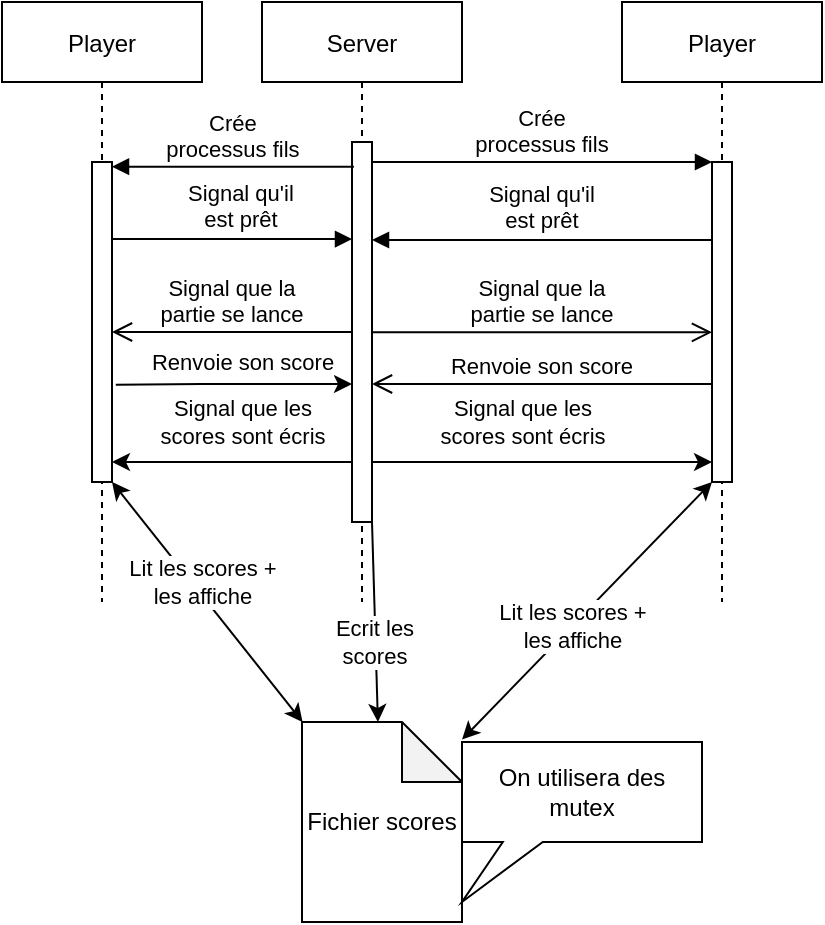<mxfile version="13.7.6" type="device"><diagram id="kgpKYQtTHZ0yAKxKKP6v" name="Page-1"><mxGraphModel dx="1495" dy="370" grid="1" gridSize="10" guides="1" tooltips="1" connect="1" arrows="1" fold="1" page="1" pageScale="1" pageWidth="850" pageHeight="1100" math="0" shadow="0"><root><mxCell id="0"/><mxCell id="1" parent="0"/><mxCell id="3nuBFxr9cyL0pnOWT2aG-1" value="Server" style="shape=umlLifeline;perimeter=lifelinePerimeter;container=1;collapsible=0;recursiveResize=0;rounded=0;shadow=0;strokeWidth=1;" parent="1" vertex="1"><mxGeometry x="120" y="80" width="100" height="300" as="geometry"/></mxCell><mxCell id="3nuBFxr9cyL0pnOWT2aG-2" value="" style="points=[];perimeter=orthogonalPerimeter;rounded=0;shadow=0;strokeWidth=1;" parent="3nuBFxr9cyL0pnOWT2aG-1" vertex="1"><mxGeometry x="45" y="70" width="10" height="190" as="geometry"/></mxCell><mxCell id="3nuBFxr9cyL0pnOWT2aG-5" value="Player" style="shape=umlLifeline;perimeter=lifelinePerimeter;container=1;collapsible=0;recursiveResize=0;rounded=0;shadow=0;strokeWidth=1;" parent="1" vertex="1"><mxGeometry x="300" y="80" width="100" height="300" as="geometry"/></mxCell><mxCell id="3nuBFxr9cyL0pnOWT2aG-6" value="" style="points=[];perimeter=orthogonalPerimeter;rounded=0;shadow=0;strokeWidth=1;" parent="3nuBFxr9cyL0pnOWT2aG-5" vertex="1"><mxGeometry x="45" y="80" width="10" height="160" as="geometry"/></mxCell><mxCell id="3nuBFxr9cyL0pnOWT2aG-7" value="Renvoie son score" style="verticalAlign=bottom;endArrow=open;endSize=8;exitX=0;exitY=0.95;shadow=0;strokeWidth=1;" parent="1" edge="1"><mxGeometry relative="1" as="geometry"><mxPoint x="175" y="271.0" as="targetPoint"/><mxPoint x="345" y="271.0" as="sourcePoint"/></mxGeometry></mxCell><mxCell id="3nuBFxr9cyL0pnOWT2aG-8" value="Crée&#xA;processus fils" style="verticalAlign=bottom;endArrow=block;entryX=0;entryY=0;shadow=0;strokeWidth=1;" parent="1" source="3nuBFxr9cyL0pnOWT2aG-2" target="3nuBFxr9cyL0pnOWT2aG-6" edge="1"><mxGeometry relative="1" as="geometry"><mxPoint x="275" y="160" as="sourcePoint"/></mxGeometry></mxCell><mxCell id="3nuBFxr9cyL0pnOWT2aG-9" value="Signal qu'il&#xA;est prêt&#xA;" style="verticalAlign=bottom;endArrow=block;shadow=0;strokeWidth=1;" parent="1" edge="1"><mxGeometry y="12" relative="1" as="geometry"><mxPoint x="345" y="199" as="sourcePoint"/><mxPoint x="175" y="199" as="targetPoint"/><mxPoint as="offset"/></mxGeometry></mxCell><mxCell id="3nuBFxr9cyL0pnOWT2aG-10" value="Signal que la&#xA;partie se lance" style="verticalAlign=bottom;endArrow=open;endSize=8;exitX=1;exitY=0.664;shadow=0;strokeWidth=1;exitDx=0;exitDy=0;exitPerimeter=0;" parent="1" edge="1"><mxGeometry relative="1" as="geometry"><mxPoint x="345" y="245.16" as="targetPoint"/><mxPoint x="175" y="245.16" as="sourcePoint"/></mxGeometry></mxCell><mxCell id="PRhjdXFDY6MGWN0BpS69-1" value="Player" style="shape=umlLifeline;perimeter=lifelinePerimeter;container=1;collapsible=0;recursiveResize=0;rounded=0;shadow=0;strokeWidth=1;" vertex="1" parent="1"><mxGeometry x="-10" y="80" width="100" height="300" as="geometry"/></mxCell><mxCell id="PRhjdXFDY6MGWN0BpS69-2" value="" style="points=[];perimeter=orthogonalPerimeter;rounded=0;shadow=0;strokeWidth=1;" vertex="1" parent="PRhjdXFDY6MGWN0BpS69-1"><mxGeometry x="45" y="80" width="10" height="160" as="geometry"/></mxCell><mxCell id="PRhjdXFDY6MGWN0BpS69-3" value="Fichier scores" style="shape=note;whiteSpace=wrap;html=1;backgroundOutline=1;darkOpacity=0.05;" vertex="1" parent="1"><mxGeometry x="140" y="440" width="80" height="100" as="geometry"/></mxCell><mxCell id="PRhjdXFDY6MGWN0BpS69-5" value="" style="endArrow=classic;html=1;exitX=1.19;exitY=0.952;exitDx=0;exitDy=0;exitPerimeter=0;" edge="1" parent="1"><mxGeometry width="50" height="50" relative="1" as="geometry"><mxPoint x="46.9" y="271.32" as="sourcePoint"/><mxPoint x="165" y="271" as="targetPoint"/><Array as="points"><mxPoint x="100" y="271"/></Array></mxGeometry></mxCell><mxCell id="PRhjdXFDY6MGWN0BpS69-9" value="Renvoie son score" style="edgeLabel;html=1;align=center;verticalAlign=middle;resizable=0;points=[];" vertex="1" connectable="0" parent="PRhjdXFDY6MGWN0BpS69-5"><mxGeometry x="0.121" y="-1" relative="1" as="geometry"><mxPoint x="-3.09" y="-12" as="offset"/></mxGeometry></mxCell><mxCell id="PRhjdXFDY6MGWN0BpS69-6" value="Crée&#xA;processus fils" style="verticalAlign=bottom;endArrow=block;shadow=0;strokeWidth=1;exitX=0.095;exitY=0.065;exitDx=0;exitDy=0;exitPerimeter=0;" edge="1" parent="1" source="3nuBFxr9cyL0pnOWT2aG-2" target="PRhjdXFDY6MGWN0BpS69-2"><mxGeometry relative="1" as="geometry"><mxPoint x="50" y="190.0" as="sourcePoint"/><mxPoint x="220" y="190.0" as="targetPoint"/></mxGeometry></mxCell><mxCell id="PRhjdXFDY6MGWN0BpS69-7" value="Signal qu'il&#xA;est prêt&#xA;" style="verticalAlign=bottom;endArrow=block;shadow=0;strokeWidth=1;exitX=1.048;exitY=0.241;exitDx=0;exitDy=0;exitPerimeter=0;" edge="1" parent="1" source="PRhjdXFDY6MGWN0BpS69-2" target="3nuBFxr9cyL0pnOWT2aG-2"><mxGeometry x="0.074" y="-12" relative="1" as="geometry"><mxPoint x="50" y="198" as="sourcePoint"/><mxPoint x="80" y="220.0" as="targetPoint"/><mxPoint as="offset"/></mxGeometry></mxCell><mxCell id="PRhjdXFDY6MGWN0BpS69-8" value="Signal que la&#xA;partie se lance" style="verticalAlign=bottom;endArrow=open;endSize=8;shadow=0;strokeWidth=1;" edge="1" parent="1" source="3nuBFxr9cyL0pnOWT2aG-2" target="PRhjdXFDY6MGWN0BpS69-2"><mxGeometry relative="1" as="geometry"><mxPoint x="230" y="270.0" as="targetPoint"/><mxPoint x="60" y="270.0" as="sourcePoint"/></mxGeometry></mxCell><mxCell id="PRhjdXFDY6MGWN0BpS69-10" value="" style="endArrow=classic;html=1;" edge="1" parent="1"><mxGeometry width="50" height="50" relative="1" as="geometry"><mxPoint x="175" y="310" as="sourcePoint"/><mxPoint x="345" y="310" as="targetPoint"/></mxGeometry></mxCell><mxCell id="PRhjdXFDY6MGWN0BpS69-12" value="&lt;div&gt;Signal que les&lt;/div&gt;&lt;div&gt;scores sont écris&lt;/div&gt;" style="edgeLabel;html=1;align=center;verticalAlign=middle;resizable=0;points=[];" vertex="1" connectable="0" parent="PRhjdXFDY6MGWN0BpS69-10"><mxGeometry x="-0.899" y="-1" relative="1" as="geometry"><mxPoint x="66.43" y="-21" as="offset"/></mxGeometry></mxCell><mxCell id="PRhjdXFDY6MGWN0BpS69-11" value="" style="endArrow=classic;html=1;" edge="1" parent="1"><mxGeometry width="50" height="50" relative="1" as="geometry"><mxPoint x="165" y="310" as="sourcePoint"/><mxPoint x="45" y="310" as="targetPoint"/></mxGeometry></mxCell><mxCell id="PRhjdXFDY6MGWN0BpS69-13" value="&lt;div&gt;Signal que les&lt;/div&gt;&lt;div&gt;scores sont écris&lt;/div&gt;" style="edgeLabel;html=1;align=center;verticalAlign=middle;resizable=0;points=[];" vertex="1" connectable="0" parent="PRhjdXFDY6MGWN0BpS69-11"><mxGeometry x="0.167" relative="1" as="geometry"><mxPoint x="15" y="-20" as="offset"/></mxGeometry></mxCell><mxCell id="PRhjdXFDY6MGWN0BpS69-14" value="" style="endArrow=classic;startArrow=classic;html=1;" edge="1" parent="1" source="PRhjdXFDY6MGWN0BpS69-3" target="3nuBFxr9cyL0pnOWT2aG-6"><mxGeometry width="50" height="50" relative="1" as="geometry"><mxPoint x="190" y="360" as="sourcePoint"/><mxPoint x="240" y="310" as="targetPoint"/></mxGeometry></mxCell><mxCell id="PRhjdXFDY6MGWN0BpS69-17" value="&lt;div&gt;Lit les scores +&lt;/div&gt;&lt;div&gt;les affiche&lt;br&gt;&lt;/div&gt;" style="edgeLabel;html=1;align=center;verticalAlign=middle;resizable=0;points=[];" vertex="1" connectable="0" parent="PRhjdXFDY6MGWN0BpS69-14"><mxGeometry x="-0.122" y="1" relative="1" as="geometry"><mxPoint as="offset"/></mxGeometry></mxCell><mxCell id="PRhjdXFDY6MGWN0BpS69-15" value="" style="endArrow=classic;startArrow=classic;html=1;" edge="1" parent="1" source="PRhjdXFDY6MGWN0BpS69-3" target="PRhjdXFDY6MGWN0BpS69-2"><mxGeometry width="50" height="50" relative="1" as="geometry"><mxPoint x="190" y="360" as="sourcePoint"/><mxPoint x="240" y="310" as="targetPoint"/></mxGeometry></mxCell><mxCell id="PRhjdXFDY6MGWN0BpS69-16" value="&lt;div&gt;Lit les scores +&lt;/div&gt;&lt;div&gt;les affiche&lt;/div&gt;" style="edgeLabel;html=1;align=center;verticalAlign=middle;resizable=0;points=[];" vertex="1" connectable="0" parent="PRhjdXFDY6MGWN0BpS69-15"><mxGeometry x="-0.355" y="1" relative="1" as="geometry"><mxPoint x="-18.71" y="-31.84" as="offset"/></mxGeometry></mxCell><mxCell id="PRhjdXFDY6MGWN0BpS69-19" value="&lt;div&gt;On utilisera des mutex&lt;br&gt;&lt;/div&gt;" style="shape=callout;whiteSpace=wrap;html=1;perimeter=calloutPerimeter;rotation=0;position2=0;size=30;position=0.17;" vertex="1" parent="1"><mxGeometry x="220" y="450" width="120" height="80" as="geometry"/></mxCell><mxCell id="PRhjdXFDY6MGWN0BpS69-20" value="" style="endArrow=classic;html=1;" edge="1" parent="1" source="3nuBFxr9cyL0pnOWT2aG-2" target="PRhjdXFDY6MGWN0BpS69-3"><mxGeometry width="50" height="50" relative="1" as="geometry"><mxPoint x="170" y="400" as="sourcePoint"/><mxPoint x="220" y="350" as="targetPoint"/></mxGeometry></mxCell><mxCell id="PRhjdXFDY6MGWN0BpS69-21" value="&lt;div&gt;Ecrit les&lt;/div&gt;&lt;div&gt;scores&lt;br&gt;&lt;/div&gt;" style="edgeLabel;html=1;align=center;verticalAlign=middle;resizable=0;points=[];" vertex="1" connectable="0" parent="PRhjdXFDY6MGWN0BpS69-20"><mxGeometry x="0.188" y="-1" relative="1" as="geometry"><mxPoint as="offset"/></mxGeometry></mxCell></root></mxGraphModel></diagram></mxfile>
